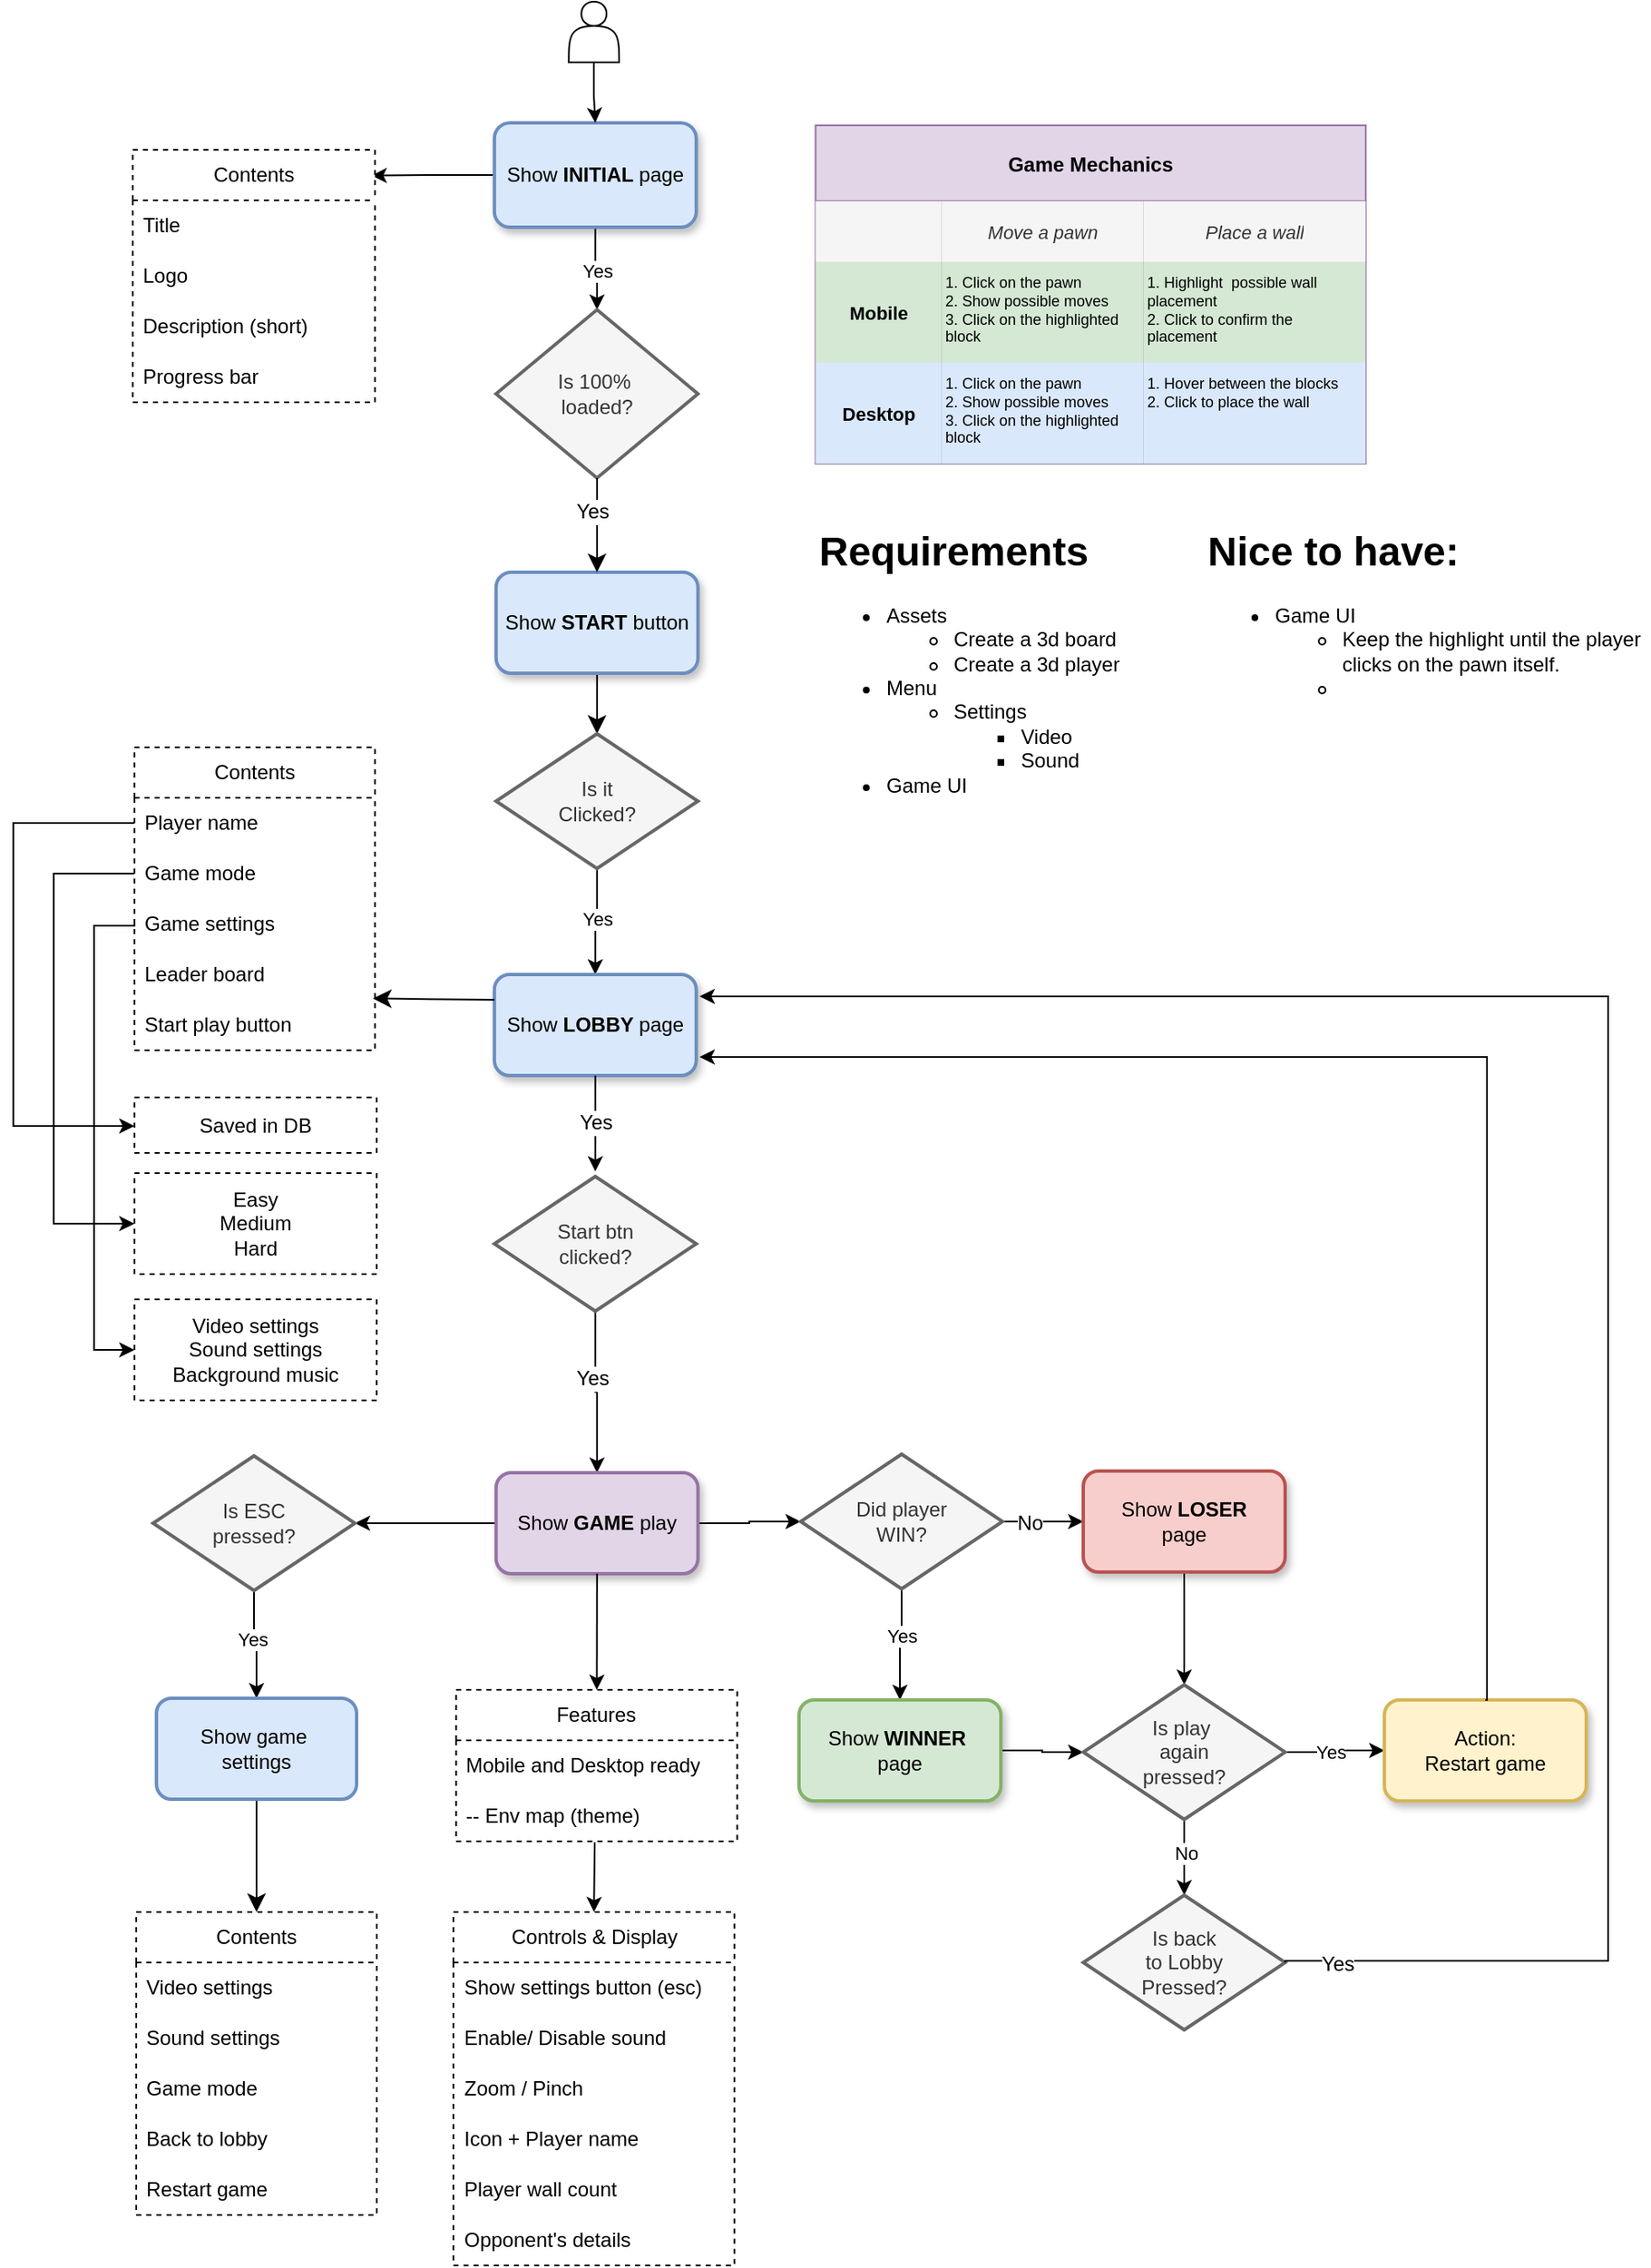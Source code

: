 <mxfile version="24.7.17">
  <diagram id="C5RBs43oDa-KdzZeNtuy" name="Page-1">
    <mxGraphModel dx="1474" dy="1195" grid="1" gridSize="12" guides="1" tooltips="1" connect="1" arrows="1" fold="1" page="1" pageScale="1" pageWidth="1169" pageHeight="827" math="0" shadow="0">
      <root>
        <mxCell id="WIyWlLk6GJQsqaUBKTNV-0" />
        <mxCell id="WIyWlLk6GJQsqaUBKTNV-1" parent="WIyWlLk6GJQsqaUBKTNV-0" />
        <mxCell id="kCv27NLkTASsiyVAGszz-1" value="&lt;h1 style=&quot;margin-top: 0px;&quot;&gt;Requirements&lt;/h1&gt;&lt;p&gt;&lt;/p&gt;&lt;ul&gt;&lt;li&gt;Assets&lt;/li&gt;&lt;ul&gt;&lt;li&gt;Create a 3d board&lt;/li&gt;&lt;li&gt;Create a 3d player&lt;/li&gt;&lt;/ul&gt;&lt;li&gt;Menu&lt;/li&gt;&lt;ul&gt;&lt;li&gt;Settings&lt;/li&gt;&lt;ul&gt;&lt;li&gt;Video&lt;/li&gt;&lt;li&gt;Sound&lt;/li&gt;&lt;/ul&gt;&lt;/ul&gt;&lt;li&gt;Game UI&lt;/li&gt;&lt;/ul&gt;&lt;p&gt;&lt;/p&gt;" style="text;html=1;whiteSpace=wrap;overflow=hidden;rounded=0;" parent="WIyWlLk6GJQsqaUBKTNV-1" vertex="1">
          <mxGeometry x="560.82" y="354" width="216.09" height="288" as="geometry" />
        </mxCell>
        <mxCell id="kCv27NLkTASsiyVAGszz-27" style="edgeStyle=orthogonalEdgeStyle;rounded=0;orthogonalLoop=1;jettySize=auto;html=1;entryX=0.5;entryY=0;entryDx=0;entryDy=0;entryPerimeter=0;" parent="WIyWlLk6GJQsqaUBKTNV-1" source="kCv27NLkTASsiyVAGszz-2" target="kCv27NLkTASsiyVAGszz-12" edge="1">
          <mxGeometry relative="1" as="geometry">
            <mxPoint x="371.91" y="351" as="targetPoint" />
          </mxGeometry>
        </mxCell>
        <mxCell id="kCv27NLkTASsiyVAGszz-29" value="Yes" style="edgeLabel;html=1;align=center;verticalAlign=middle;resizable=0;points=[];" parent="kCv27NLkTASsiyVAGszz-27" connectable="0" vertex="1">
          <mxGeometry x="0.861" relative="1" as="geometry">
            <mxPoint y="-20" as="offset" />
          </mxGeometry>
        </mxCell>
        <mxCell id="kCv27NLkTASsiyVAGszz-28" style="edgeStyle=orthogonalEdgeStyle;rounded=0;orthogonalLoop=1;jettySize=auto;html=1;entryX=0.986;entryY=0.102;entryDx=0;entryDy=0;entryPerimeter=0;" parent="WIyWlLk6GJQsqaUBKTNV-1" source="kCv27NLkTASsiyVAGszz-2" target="kCv27NLkTASsiyVAGszz-7" edge="1">
          <mxGeometry relative="1" as="geometry">
            <mxPoint x="310.91" y="99" as="targetPoint" />
          </mxGeometry>
        </mxCell>
        <mxCell id="kCv27NLkTASsiyVAGszz-2" value="Show &lt;b&gt;INITIAL &lt;/b&gt;page" style="rounded=1;whiteSpace=wrap;html=1;fontSize=12;glass=0;strokeWidth=2;shadow=1;fillColor=#dae8fc;strokeColor=#6c8ebf;" parent="WIyWlLk6GJQsqaUBKTNV-1" vertex="1">
          <mxGeometry x="369.91" y="120" width="120" height="62" as="geometry" />
        </mxCell>
        <mxCell id="kCv27NLkTASsiyVAGszz-7" value="Contents" style="swimlane;fontStyle=0;childLayout=stackLayout;horizontal=1;startSize=30;horizontalStack=0;resizeParent=1;resizeParentMax=0;resizeLast=0;collapsible=1;marginBottom=0;whiteSpace=wrap;html=1;dashed=1;" parent="WIyWlLk6GJQsqaUBKTNV-1" vertex="1">
          <mxGeometry x="154.91" y="136" width="144" height="150" as="geometry" />
        </mxCell>
        <mxCell id="kCv27NLkTASsiyVAGszz-8" value="Title" style="text;strokeColor=none;fillColor=none;align=left;verticalAlign=middle;spacingLeft=4;spacingRight=4;overflow=hidden;points=[[0,0.5],[1,0.5]];portConstraint=eastwest;rotatable=0;whiteSpace=wrap;html=1;" parent="kCv27NLkTASsiyVAGszz-7" vertex="1">
          <mxGeometry y="30" width="144" height="30" as="geometry" />
        </mxCell>
        <mxCell id="kCv27NLkTASsiyVAGszz-9" value="Logo" style="text;strokeColor=none;fillColor=none;align=left;verticalAlign=middle;spacingLeft=4;spacingRight=4;overflow=hidden;points=[[0,0.5],[1,0.5]];portConstraint=eastwest;rotatable=0;whiteSpace=wrap;html=1;" parent="kCv27NLkTASsiyVAGszz-7" vertex="1">
          <mxGeometry y="60" width="144" height="30" as="geometry" />
        </mxCell>
        <mxCell id="kCv27NLkTASsiyVAGszz-10" value="Description (short)" style="text;strokeColor=none;fillColor=none;align=left;verticalAlign=middle;spacingLeft=4;spacingRight=4;overflow=hidden;points=[[0,0.5],[1,0.5]];portConstraint=eastwest;rotatable=0;whiteSpace=wrap;html=1;" parent="kCv27NLkTASsiyVAGszz-7" vertex="1">
          <mxGeometry y="90" width="144" height="30" as="geometry" />
        </mxCell>
        <mxCell id="kCv27NLkTASsiyVAGszz-16" value="Progress bar" style="text;strokeColor=none;fillColor=none;align=left;verticalAlign=middle;spacingLeft=4;spacingRight=4;overflow=hidden;points=[[0,0.5],[1,0.5]];portConstraint=eastwest;rotatable=0;whiteSpace=wrap;html=1;" parent="kCv27NLkTASsiyVAGszz-7" vertex="1">
          <mxGeometry y="120" width="144" height="30" as="geometry" />
        </mxCell>
        <mxCell id="kCv27NLkTASsiyVAGszz-12" value="Is 100%&amp;nbsp;&lt;div&gt;loaded?&lt;/div&gt;" style="strokeWidth=2;html=1;shape=mxgraph.flowchart.decision;whiteSpace=wrap;fillColor=#f5f5f5;fontColor=#333333;strokeColor=#666666;" parent="WIyWlLk6GJQsqaUBKTNV-1" vertex="1">
          <mxGeometry x="370.91" y="231" width="120" height="100" as="geometry" />
        </mxCell>
        <mxCell id="fCs1MnrlORvTi6iUgowO-6" value="" style="edgeStyle=none;curved=1;rounded=0;orthogonalLoop=1;jettySize=auto;html=1;fontSize=12;startSize=8;endSize=8;" parent="WIyWlLk6GJQsqaUBKTNV-1" source="kCv27NLkTASsiyVAGszz-14" target="kCv27NLkTASsiyVAGszz-18" edge="1">
          <mxGeometry relative="1" as="geometry">
            <mxPoint x="407.91" y="483" as="targetPoint" />
          </mxGeometry>
        </mxCell>
        <mxCell id="kCv27NLkTASsiyVAGszz-14" value="Show &lt;b&gt;START &lt;/b&gt;button" style="whiteSpace=wrap;html=1;strokeWidth=2;rounded=1;shadow=1;fillColor=#dae8fc;strokeColor=#6c8ebf;" parent="WIyWlLk6GJQsqaUBKTNV-1" vertex="1">
          <mxGeometry x="370.91" y="387" width="120" height="60" as="geometry" />
        </mxCell>
        <mxCell id="kCv27NLkTASsiyVAGszz-31" value="" style="edgeStyle=orthogonalEdgeStyle;rounded=0;orthogonalLoop=1;jettySize=auto;html=1;" parent="WIyWlLk6GJQsqaUBKTNV-1" source="kCv27NLkTASsiyVAGszz-18" target="kCv27NLkTASsiyVAGszz-30" edge="1">
          <mxGeometry relative="1" as="geometry" />
        </mxCell>
        <mxCell id="kCv27NLkTASsiyVAGszz-32" value="Yes" style="edgeLabel;html=1;align=center;verticalAlign=middle;resizable=0;points=[];" parent="kCv27NLkTASsiyVAGszz-31" connectable="0" vertex="1">
          <mxGeometry x="-0.061" relative="1" as="geometry">
            <mxPoint as="offset" />
          </mxGeometry>
        </mxCell>
        <mxCell id="kCv27NLkTASsiyVAGszz-18" value="Is it&lt;div&gt;Clicked?&lt;/div&gt;" style="rhombus;whiteSpace=wrap;html=1;strokeWidth=2;fillColor=#f5f5f5;fontColor=#333333;strokeColor=#666666;" parent="WIyWlLk6GJQsqaUBKTNV-1" vertex="1">
          <mxGeometry x="370.91" y="483" width="120" height="80" as="geometry" />
        </mxCell>
        <mxCell id="kCv27NLkTASsiyVAGszz-21" style="edgeStyle=orthogonalEdgeStyle;rounded=0;orthogonalLoop=1;jettySize=auto;html=1;entryX=0.5;entryY=0;entryDx=0;entryDy=0;" parent="WIyWlLk6GJQsqaUBKTNV-1" source="kCv27NLkTASsiyVAGszz-20" target="kCv27NLkTASsiyVAGszz-2" edge="1">
          <mxGeometry relative="1" as="geometry">
            <Array as="points" />
          </mxGeometry>
        </mxCell>
        <mxCell id="kCv27NLkTASsiyVAGszz-20" value="" style="shape=actor;whiteSpace=wrap;html=1;" parent="WIyWlLk6GJQsqaUBKTNV-1" vertex="1">
          <mxGeometry x="414.14" y="48" width="29.91" height="36" as="geometry" />
        </mxCell>
        <mxCell id="kCv27NLkTASsiyVAGszz-30" value="Show &lt;b&gt;LOBBY &lt;/b&gt;page" style="whiteSpace=wrap;html=1;strokeWidth=2;rounded=1;shadow=1;fillColor=#dae8fc;strokeColor=#6c8ebf;" parent="WIyWlLk6GJQsqaUBKTNV-1" vertex="1">
          <mxGeometry x="369.91" y="626" width="120" height="60" as="geometry" />
        </mxCell>
        <mxCell id="kCv27NLkTASsiyVAGszz-33" value="Contents" style="swimlane;fontStyle=0;childLayout=stackLayout;horizontal=1;startSize=30;horizontalStack=0;resizeParent=1;resizeParentMax=0;resizeLast=0;collapsible=1;marginBottom=0;whiteSpace=wrap;html=1;dashed=1;" parent="WIyWlLk6GJQsqaUBKTNV-1" vertex="1">
          <mxGeometry x="155.91" y="491" width="143" height="180" as="geometry" />
        </mxCell>
        <mxCell id="kCv27NLkTASsiyVAGszz-34" value="Player name" style="text;strokeColor=none;fillColor=none;align=left;verticalAlign=middle;spacingLeft=4;spacingRight=4;overflow=hidden;points=[[0,0.5],[1,0.5]];portConstraint=eastwest;rotatable=0;whiteSpace=wrap;html=1;" parent="kCv27NLkTASsiyVAGszz-33" vertex="1">
          <mxGeometry y="30" width="143" height="30" as="geometry" />
        </mxCell>
        <mxCell id="kCv27NLkTASsiyVAGszz-35" value="Game mode" style="text;strokeColor=none;fillColor=none;align=left;verticalAlign=middle;spacingLeft=4;spacingRight=4;overflow=hidden;points=[[0,0.5],[1,0.5]];portConstraint=eastwest;rotatable=0;whiteSpace=wrap;html=1;" parent="kCv27NLkTASsiyVAGszz-33" vertex="1">
          <mxGeometry y="60" width="143" height="30" as="geometry" />
        </mxCell>
        <mxCell id="kCv27NLkTASsiyVAGszz-36" value="Game settings" style="text;strokeColor=none;fillColor=none;align=left;verticalAlign=middle;spacingLeft=4;spacingRight=4;overflow=hidden;points=[[0,0.5],[1,0.5]];portConstraint=eastwest;rotatable=0;whiteSpace=wrap;html=1;" parent="kCv27NLkTASsiyVAGszz-33" vertex="1">
          <mxGeometry y="90" width="143" height="30" as="geometry" />
        </mxCell>
        <mxCell id="kCv27NLkTASsiyVAGszz-39" value="Leader board" style="text;strokeColor=none;fillColor=none;align=left;verticalAlign=middle;spacingLeft=4;spacingRight=4;overflow=hidden;points=[[0,0.5],[1,0.5]];portConstraint=eastwest;rotatable=0;whiteSpace=wrap;html=1;" parent="kCv27NLkTASsiyVAGszz-33" vertex="1">
          <mxGeometry y="120" width="143" height="30" as="geometry" />
        </mxCell>
        <mxCell id="kCv27NLkTASsiyVAGszz-88" value="Start play button" style="text;strokeColor=none;fillColor=none;align=left;verticalAlign=middle;spacingLeft=4;spacingRight=4;overflow=hidden;points=[[0,0.5],[1,0.5]];portConstraint=eastwest;rotatable=0;whiteSpace=wrap;html=1;" parent="kCv27NLkTASsiyVAGszz-33" vertex="1">
          <mxGeometry y="150" width="143" height="30" as="geometry" />
        </mxCell>
        <mxCell id="kCv27NLkTASsiyVAGszz-42" value="Saved in DB" style="whiteSpace=wrap;html=1;dashed=1;" parent="WIyWlLk6GJQsqaUBKTNV-1" vertex="1">
          <mxGeometry x="155.91" y="699" width="144" height="33" as="geometry" />
        </mxCell>
        <mxCell id="kCv27NLkTASsiyVAGszz-43" value="" style="edgeStyle=orthogonalEdgeStyle;rounded=0;orthogonalLoop=1;jettySize=auto;html=1;" parent="WIyWlLk6GJQsqaUBKTNV-1" source="kCv27NLkTASsiyVAGszz-34" target="kCv27NLkTASsiyVAGszz-42" edge="1">
          <mxGeometry relative="1" as="geometry">
            <Array as="points">
              <mxPoint x="83.91" y="536" />
              <mxPoint x="83.91" y="716" />
            </Array>
          </mxGeometry>
        </mxCell>
        <mxCell id="kCv27NLkTASsiyVAGszz-44" value="Easy&lt;div&gt;Medium&lt;/div&gt;&lt;div&gt;Hard&lt;/div&gt;" style="whiteSpace=wrap;html=1;dashed=1;" parent="WIyWlLk6GJQsqaUBKTNV-1" vertex="1">
          <mxGeometry x="155.91" y="744" width="144" height="60" as="geometry" />
        </mxCell>
        <mxCell id="kCv27NLkTASsiyVAGszz-45" value="" style="edgeStyle=orthogonalEdgeStyle;rounded=0;orthogonalLoop=1;jettySize=auto;html=1;" parent="WIyWlLk6GJQsqaUBKTNV-1" source="kCv27NLkTASsiyVAGszz-35" target="kCv27NLkTASsiyVAGszz-44" edge="1">
          <mxGeometry relative="1" as="geometry">
            <Array as="points">
              <mxPoint x="107.91" y="566" />
              <mxPoint x="107.91" y="774" />
            </Array>
          </mxGeometry>
        </mxCell>
        <mxCell id="kCv27NLkTASsiyVAGszz-47" value="Video settings&lt;div&gt;Sound settings&lt;/div&gt;&lt;div&gt;Background music&lt;/div&gt;" style="whiteSpace=wrap;html=1;dashed=1;" parent="WIyWlLk6GJQsqaUBKTNV-1" vertex="1">
          <mxGeometry x="155.91" y="819" width="144" height="60" as="geometry" />
        </mxCell>
        <mxCell id="kCv27NLkTASsiyVAGszz-48" value="" style="edgeStyle=orthogonalEdgeStyle;rounded=0;orthogonalLoop=1;jettySize=auto;html=1;exitX=0;exitY=0.5;exitDx=0;exitDy=0;entryX=0;entryY=0.5;entryDx=0;entryDy=0;" parent="WIyWlLk6GJQsqaUBKTNV-1" source="kCv27NLkTASsiyVAGszz-36" target="kCv27NLkTASsiyVAGszz-47" edge="1">
          <mxGeometry relative="1" as="geometry">
            <Array as="points">
              <mxPoint x="131.91" y="597" />
              <mxPoint x="131.91" y="849" />
            </Array>
          </mxGeometry>
        </mxCell>
        <mxCell id="kCv27NLkTASsiyVAGszz-55" value="" style="edgeStyle=orthogonalEdgeStyle;rounded=0;orthogonalLoop=1;jettySize=auto;html=1;" parent="WIyWlLk6GJQsqaUBKTNV-1" source="kCv27NLkTASsiyVAGszz-49" target="kCv27NLkTASsiyVAGszz-54" edge="1">
          <mxGeometry relative="1" as="geometry" />
        </mxCell>
        <mxCell id="fCs1MnrlORvTi6iUgowO-12" value="Yes" style="edgeLabel;html=1;align=center;verticalAlign=middle;resizable=0;points=[];fontSize=12;" parent="kCv27NLkTASsiyVAGszz-55" connectable="0" vertex="1">
          <mxGeometry x="-0.166" y="-2" relative="1" as="geometry">
            <mxPoint y="-1" as="offset" />
          </mxGeometry>
        </mxCell>
        <mxCell id="kCv27NLkTASsiyVAGszz-49" value="Start btn&lt;div&gt;clicked?&lt;/div&gt;" style="rhombus;whiteSpace=wrap;html=1;strokeWidth=2;fillColor=#f5f5f5;fontColor=#333333;strokeColor=#666666;" parent="WIyWlLk6GJQsqaUBKTNV-1" vertex="1">
          <mxGeometry x="369.91" y="746" width="120" height="80" as="geometry" />
        </mxCell>
        <mxCell id="kCv27NLkTASsiyVAGszz-52" style="edgeStyle=orthogonalEdgeStyle;rounded=0;orthogonalLoop=1;jettySize=auto;html=1;entryX=0.5;entryY=-0.037;entryDx=0;entryDy=0;entryPerimeter=0;" parent="WIyWlLk6GJQsqaUBKTNV-1" source="kCv27NLkTASsiyVAGszz-30" target="kCv27NLkTASsiyVAGszz-49" edge="1">
          <mxGeometry relative="1" as="geometry" />
        </mxCell>
        <mxCell id="fCs1MnrlORvTi6iUgowO-11" value="Yes" style="edgeLabel;html=1;align=center;verticalAlign=middle;resizable=0;points=[];fontSize=12;" parent="kCv27NLkTASsiyVAGszz-52" connectable="0" vertex="1">
          <mxGeometry x="-0.027" relative="1" as="geometry">
            <mxPoint as="offset" />
          </mxGeometry>
        </mxCell>
        <mxCell id="kCv27NLkTASsiyVAGszz-57" value="" style="edgeStyle=orthogonalEdgeStyle;rounded=0;orthogonalLoop=1;jettySize=auto;html=1;" parent="WIyWlLk6GJQsqaUBKTNV-1" source="kCv27NLkTASsiyVAGszz-54" target="kCv27NLkTASsiyVAGszz-56" edge="1">
          <mxGeometry relative="1" as="geometry" />
        </mxCell>
        <mxCell id="kCv27NLkTASsiyVAGszz-70" value="" style="edgeStyle=orthogonalEdgeStyle;rounded=0;orthogonalLoop=1;jettySize=auto;html=1;" parent="WIyWlLk6GJQsqaUBKTNV-1" source="kCv27NLkTASsiyVAGszz-54" target="kCv27NLkTASsiyVAGszz-69" edge="1">
          <mxGeometry relative="1" as="geometry" />
        </mxCell>
        <mxCell id="kCv27NLkTASsiyVAGszz-54" value="Show &lt;b&gt;GAME &lt;/b&gt;play" style="whiteSpace=wrap;html=1;strokeWidth=2;rounded=1;shadow=1;fillColor=#e1d5e7;strokeColor=#9673a6;" parent="WIyWlLk6GJQsqaUBKTNV-1" vertex="1">
          <mxGeometry x="370.91" y="922" width="120" height="60" as="geometry" />
        </mxCell>
        <mxCell id="kCv27NLkTASsiyVAGszz-59" value="" style="edgeStyle=orthogonalEdgeStyle;rounded=0;orthogonalLoop=1;jettySize=auto;html=1;" parent="WIyWlLk6GJQsqaUBKTNV-1" source="kCv27NLkTASsiyVAGszz-56" target="kCv27NLkTASsiyVAGszz-58" edge="1">
          <mxGeometry relative="1" as="geometry" />
        </mxCell>
        <mxCell id="kCv27NLkTASsiyVAGszz-67" value="Yes" style="edgeLabel;html=1;align=center;verticalAlign=middle;resizable=0;points=[];" parent="kCv27NLkTASsiyVAGszz-59" connectable="0" vertex="1">
          <mxGeometry x="-0.123" y="-1" relative="1" as="geometry">
            <mxPoint as="offset" />
          </mxGeometry>
        </mxCell>
        <mxCell id="kCv27NLkTASsiyVAGszz-56" value="Is ESC&lt;div&gt;pressed?&lt;/div&gt;" style="rhombus;whiteSpace=wrap;html=1;strokeWidth=2;fillColor=#f5f5f5;fontColor=#333333;strokeColor=#666666;" parent="WIyWlLk6GJQsqaUBKTNV-1" vertex="1">
          <mxGeometry x="167" y="912" width="120" height="80" as="geometry" />
        </mxCell>
        <mxCell id="fCs1MnrlORvTi6iUgowO-25" value="" style="edgeStyle=none;curved=1;rounded=0;orthogonalLoop=1;jettySize=auto;html=1;fontSize=12;startSize=8;endSize=8;entryX=0.5;entryY=0;entryDx=0;entryDy=0;" parent="WIyWlLk6GJQsqaUBKTNV-1" source="kCv27NLkTASsiyVAGszz-58" target="kCv27NLkTASsiyVAGszz-60" edge="1">
          <mxGeometry relative="1" as="geometry">
            <mxPoint x="83" y="770" as="targetPoint" />
          </mxGeometry>
        </mxCell>
        <mxCell id="kCv27NLkTASsiyVAGszz-58" value="Show game&amp;nbsp;&lt;div&gt;settings&lt;/div&gt;" style="whiteSpace=wrap;html=1;rounded=1;fillColor=#dae8fc;strokeColor=#6c8ebf;strokeWidth=2;" parent="WIyWlLk6GJQsqaUBKTNV-1" vertex="1">
          <mxGeometry x="169" y="1056" width="119" height="60" as="geometry" />
        </mxCell>
        <mxCell id="kCv27NLkTASsiyVAGszz-60" value="Contents" style="swimlane;fontStyle=0;childLayout=stackLayout;horizontal=1;startSize=30;horizontalStack=0;resizeParent=1;resizeParentMax=0;resizeLast=0;collapsible=1;marginBottom=0;whiteSpace=wrap;html=1;dashed=1;" parent="WIyWlLk6GJQsqaUBKTNV-1" vertex="1">
          <mxGeometry x="157" y="1183" width="143" height="180" as="geometry" />
        </mxCell>
        <mxCell id="kCv27NLkTASsiyVAGszz-61" value="Video settings" style="text;strokeColor=none;fillColor=none;align=left;verticalAlign=middle;spacingLeft=4;spacingRight=4;overflow=hidden;points=[[0,0.5],[1,0.5]];portConstraint=eastwest;rotatable=0;whiteSpace=wrap;html=1;" parent="kCv27NLkTASsiyVAGszz-60" vertex="1">
          <mxGeometry y="30" width="143" height="30" as="geometry" />
        </mxCell>
        <mxCell id="kCv27NLkTASsiyVAGszz-62" value="Sound settings" style="text;strokeColor=none;fillColor=none;align=left;verticalAlign=middle;spacingLeft=4;spacingRight=4;overflow=hidden;points=[[0,0.5],[1,0.5]];portConstraint=eastwest;rotatable=0;whiteSpace=wrap;html=1;" parent="kCv27NLkTASsiyVAGszz-60" vertex="1">
          <mxGeometry y="60" width="143" height="30" as="geometry" />
        </mxCell>
        <mxCell id="kCv27NLkTASsiyVAGszz-63" value="Game mode" style="text;strokeColor=none;fillColor=none;align=left;verticalAlign=middle;spacingLeft=4;spacingRight=4;overflow=hidden;points=[[0,0.5],[1,0.5]];portConstraint=eastwest;rotatable=0;whiteSpace=wrap;html=1;" parent="kCv27NLkTASsiyVAGszz-60" vertex="1">
          <mxGeometry y="90" width="143" height="30" as="geometry" />
        </mxCell>
        <mxCell id="kCv27NLkTASsiyVAGszz-65" value="Back to lobby" style="text;strokeColor=none;fillColor=none;align=left;verticalAlign=middle;spacingLeft=4;spacingRight=4;overflow=hidden;points=[[0,0.5],[1,0.5]];portConstraint=eastwest;rotatable=0;whiteSpace=wrap;html=1;" parent="kCv27NLkTASsiyVAGszz-60" vertex="1">
          <mxGeometry y="120" width="143" height="30" as="geometry" />
        </mxCell>
        <mxCell id="kCv27NLkTASsiyVAGszz-66" value="Restart game" style="text;strokeColor=none;fillColor=none;align=left;verticalAlign=middle;spacingLeft=4;spacingRight=4;overflow=hidden;points=[[0,0.5],[1,0.5]];portConstraint=eastwest;rotatable=0;whiteSpace=wrap;html=1;" parent="kCv27NLkTASsiyVAGszz-60" vertex="1">
          <mxGeometry y="150" width="143" height="30" as="geometry" />
        </mxCell>
        <mxCell id="kCv27NLkTASsiyVAGszz-72" value="" style="edgeStyle=orthogonalEdgeStyle;rounded=0;orthogonalLoop=1;jettySize=auto;html=1;" parent="WIyWlLk6GJQsqaUBKTNV-1" source="kCv27NLkTASsiyVAGszz-69" target="kCv27NLkTASsiyVAGszz-71" edge="1">
          <mxGeometry relative="1" as="geometry" />
        </mxCell>
        <mxCell id="kCv27NLkTASsiyVAGszz-73" value="Yes" style="edgeLabel;html=1;align=center;verticalAlign=middle;resizable=0;points=[];" parent="kCv27NLkTASsiyVAGszz-72" connectable="0" vertex="1">
          <mxGeometry x="-0.179" relative="1" as="geometry">
            <mxPoint as="offset" />
          </mxGeometry>
        </mxCell>
        <mxCell id="kCv27NLkTASsiyVAGszz-75" value="" style="edgeStyle=orthogonalEdgeStyle;rounded=0;orthogonalLoop=1;jettySize=auto;html=1;" parent="WIyWlLk6GJQsqaUBKTNV-1" source="kCv27NLkTASsiyVAGszz-69" target="kCv27NLkTASsiyVAGszz-74" edge="1">
          <mxGeometry relative="1" as="geometry" />
        </mxCell>
        <mxCell id="fCs1MnrlORvTi6iUgowO-26" value="No" style="edgeLabel;html=1;align=center;verticalAlign=middle;resizable=0;points=[];fontSize=12;" parent="kCv27NLkTASsiyVAGszz-75" connectable="0" vertex="1">
          <mxGeometry x="-0.364" y="-1" relative="1" as="geometry">
            <mxPoint as="offset" />
          </mxGeometry>
        </mxCell>
        <mxCell id="kCv27NLkTASsiyVAGszz-69" value="Did player&lt;div&gt;WIN?&lt;/div&gt;" style="rhombus;whiteSpace=wrap;html=1;strokeWidth=2;fillColor=#f5f5f5;fontColor=#333333;strokeColor=#666666;" parent="WIyWlLk6GJQsqaUBKTNV-1" vertex="1">
          <mxGeometry x="552.0" y="911" width="120" height="80" as="geometry" />
        </mxCell>
        <mxCell id="kCv27NLkTASsiyVAGszz-78" style="edgeStyle=orthogonalEdgeStyle;rounded=0;orthogonalLoop=1;jettySize=auto;html=1;entryX=0;entryY=0.5;entryDx=0;entryDy=0;" parent="WIyWlLk6GJQsqaUBKTNV-1" source="kCv27NLkTASsiyVAGszz-71" target="kCv27NLkTASsiyVAGszz-76" edge="1">
          <mxGeometry relative="1" as="geometry" />
        </mxCell>
        <mxCell id="kCv27NLkTASsiyVAGszz-71" value="Show &lt;b&gt;WINNER&amp;nbsp;&lt;/b&gt;&lt;div&gt;page&lt;/div&gt;" style="whiteSpace=wrap;html=1;strokeWidth=2;rounded=1;shadow=1;fillColor=#d5e8d4;strokeColor=#82b366;" parent="WIyWlLk6GJQsqaUBKTNV-1" vertex="1">
          <mxGeometry x="551.0" y="1057" width="120" height="60" as="geometry" />
        </mxCell>
        <mxCell id="kCv27NLkTASsiyVAGszz-77" value="" style="edgeStyle=orthogonalEdgeStyle;rounded=0;orthogonalLoop=1;jettySize=auto;html=1;" parent="WIyWlLk6GJQsqaUBKTNV-1" source="kCv27NLkTASsiyVAGszz-74" target="kCv27NLkTASsiyVAGszz-76" edge="1">
          <mxGeometry relative="1" as="geometry" />
        </mxCell>
        <mxCell id="kCv27NLkTASsiyVAGszz-74" value="Show &lt;b&gt;LOSER&lt;/b&gt;&lt;div&gt;page&lt;/div&gt;" style="whiteSpace=wrap;html=1;strokeWidth=2;rounded=1;shadow=1;fillColor=#f8cecc;strokeColor=#b85450;" parent="WIyWlLk6GJQsqaUBKTNV-1" vertex="1">
          <mxGeometry x="720.0" y="921" width="120" height="60" as="geometry" />
        </mxCell>
        <mxCell id="kCv27NLkTASsiyVAGszz-80" value="" style="edgeStyle=orthogonalEdgeStyle;rounded=0;orthogonalLoop=1;jettySize=auto;html=1;" parent="WIyWlLk6GJQsqaUBKTNV-1" source="kCv27NLkTASsiyVAGszz-76" target="kCv27NLkTASsiyVAGszz-79" edge="1">
          <mxGeometry relative="1" as="geometry" />
        </mxCell>
        <mxCell id="kCv27NLkTASsiyVAGszz-82" value="Yes" style="edgeLabel;html=1;align=center;verticalAlign=middle;resizable=0;points=[];" parent="kCv27NLkTASsiyVAGszz-80" connectable="0" vertex="1">
          <mxGeometry x="-0.096" relative="1" as="geometry">
            <mxPoint as="offset" />
          </mxGeometry>
        </mxCell>
        <mxCell id="kCv27NLkTASsiyVAGszz-84" value="" style="edgeStyle=orthogonalEdgeStyle;rounded=0;orthogonalLoop=1;jettySize=auto;html=1;" parent="WIyWlLk6GJQsqaUBKTNV-1" source="kCv27NLkTASsiyVAGszz-76" target="kCv27NLkTASsiyVAGszz-83" edge="1">
          <mxGeometry relative="1" as="geometry" />
        </mxCell>
        <mxCell id="kCv27NLkTASsiyVAGszz-87" value="No" style="edgeLabel;html=1;align=center;verticalAlign=middle;resizable=0;points=[];" parent="kCv27NLkTASsiyVAGszz-84" connectable="0" vertex="1">
          <mxGeometry x="-0.101" y="1" relative="1" as="geometry">
            <mxPoint as="offset" />
          </mxGeometry>
        </mxCell>
        <mxCell id="kCv27NLkTASsiyVAGszz-76" value="Is play&amp;nbsp;&lt;div&gt;again&lt;div&gt;pressed?&lt;/div&gt;&lt;/div&gt;" style="rhombus;whiteSpace=wrap;html=1;strokeWidth=2;fillColor=#f5f5f5;fontColor=#333333;strokeColor=#666666;" parent="WIyWlLk6GJQsqaUBKTNV-1" vertex="1">
          <mxGeometry x="720.0" y="1048" width="120" height="80" as="geometry" />
        </mxCell>
        <mxCell id="kCv27NLkTASsiyVAGszz-79" value="Action:&lt;br&gt;R&lt;span style=&quot;background-color: initial;&quot;&gt;estart game&lt;/span&gt;" style="whiteSpace=wrap;html=1;strokeWidth=2;rounded=1;shadow=1;fillColor=#fff2cc;strokeColor=#d6b656;" parent="WIyWlLk6GJQsqaUBKTNV-1" vertex="1">
          <mxGeometry x="899.0" y="1057" width="120" height="60" as="geometry" />
        </mxCell>
        <mxCell id="kCv27NLkTASsiyVAGszz-83" value="Is back&lt;div&gt;to Lobby&lt;/div&gt;&lt;div&gt;Pressed?&lt;/div&gt;" style="rhombus;whiteSpace=wrap;html=1;strokeWidth=2;fillColor=#f5f5f5;fontColor=#333333;strokeColor=#666666;" parent="WIyWlLk6GJQsqaUBKTNV-1" vertex="1">
          <mxGeometry x="720.0" y="1173" width="120" height="80" as="geometry" />
        </mxCell>
        <mxCell id="fCs1MnrlORvTi6iUgowO-4" value="" style="endArrow=classic;html=1;rounded=0;fontSize=12;startSize=8;endSize=8;curved=1;entryX=0.5;entryY=0;entryDx=0;entryDy=0;exitX=0.5;exitY=1;exitDx=0;exitDy=0;exitPerimeter=0;" parent="WIyWlLk6GJQsqaUBKTNV-1" source="kCv27NLkTASsiyVAGszz-12" target="kCv27NLkTASsiyVAGszz-14" edge="1">
          <mxGeometry width="50" height="50" relative="1" as="geometry">
            <mxPoint x="383.91" y="329" as="sourcePoint" />
            <mxPoint x="433.91" y="279" as="targetPoint" />
          </mxGeometry>
        </mxCell>
        <mxCell id="fCs1MnrlORvTi6iUgowO-5" value="Yes" style="edgeLabel;html=1;align=center;verticalAlign=middle;resizable=0;points=[];fontSize=12;" parent="fCs1MnrlORvTi6iUgowO-4" connectable="0" vertex="1">
          <mxGeometry x="-0.277" y="-3" relative="1" as="geometry">
            <mxPoint as="offset" />
          </mxGeometry>
        </mxCell>
        <mxCell id="fCs1MnrlORvTi6iUgowO-8" value="" style="endArrow=classic;html=1;rounded=0;fontSize=12;startSize=8;endSize=8;curved=1;entryX=1.006;entryY=0.079;entryDx=0;entryDy=0;entryPerimeter=0;" parent="WIyWlLk6GJQsqaUBKTNV-1" edge="1">
          <mxGeometry width="50" height="50" relative="1" as="geometry">
            <mxPoint x="369.91" y="641" as="sourcePoint" />
            <mxPoint x="297.75" y="640.22" as="targetPoint" />
          </mxGeometry>
        </mxCell>
        <mxCell id="fCs1MnrlORvTi6iUgowO-21" style="edgeStyle=orthogonalEdgeStyle;rounded=0;orthogonalLoop=1;jettySize=auto;html=1;exitX=0.5;exitY=0;exitDx=0;exitDy=0;" parent="WIyWlLk6GJQsqaUBKTNV-1" source="kCv27NLkTASsiyVAGszz-79" edge="1">
          <mxGeometry relative="1" as="geometry">
            <mxPoint x="948" y="972" as="sourcePoint" />
            <mxPoint x="491.91" y="675" as="targetPoint" />
            <Array as="points">
              <mxPoint x="960" y="675" />
            </Array>
          </mxGeometry>
        </mxCell>
        <mxCell id="fCs1MnrlORvTi6iUgowO-22" style="edgeStyle=orthogonalEdgeStyle;rounded=0;orthogonalLoop=1;jettySize=auto;html=1;exitX=1;exitY=0.5;exitDx=0;exitDy=0;" parent="WIyWlLk6GJQsqaUBKTNV-1" source="kCv27NLkTASsiyVAGszz-83" edge="1">
          <mxGeometry relative="1" as="geometry">
            <mxPoint x="947.91" y="964" as="sourcePoint" />
            <mxPoint x="491.91" y="639" as="targetPoint" />
            <Array as="points">
              <mxPoint x="1032" y="1212" />
              <mxPoint x="1032" y="639" />
            </Array>
          </mxGeometry>
        </mxCell>
        <mxCell id="fCs1MnrlORvTi6iUgowO-27" value="Yes" style="edgeLabel;html=1;align=center;verticalAlign=middle;resizable=0;points=[];fontSize=12;" parent="fCs1MnrlORvTi6iUgowO-22" connectable="0" vertex="1">
          <mxGeometry x="-0.951" y="-2" relative="1" as="geometry">
            <mxPoint as="offset" />
          </mxGeometry>
        </mxCell>
        <mxCell id="rd6D9-oZQTdB4VabQxLj-0" value="" style="endArrow=classic;html=1;rounded=0;exitX=0.5;exitY=1;exitDx=0;exitDy=0;" edge="1" parent="WIyWlLk6GJQsqaUBKTNV-1" source="kCv27NLkTASsiyVAGszz-54" target="rd6D9-oZQTdB4VabQxLj-1">
          <mxGeometry width="50" height="50" relative="1" as="geometry">
            <mxPoint x="444" y="914" as="sourcePoint" />
            <mxPoint x="432" y="1248" as="targetPoint" />
          </mxGeometry>
        </mxCell>
        <mxCell id="rd6D9-oZQTdB4VabQxLj-1" value="Features" style="swimlane;fontStyle=0;childLayout=stackLayout;horizontal=1;startSize=30;horizontalStack=0;resizeParent=1;resizeParentMax=0;resizeLast=0;collapsible=1;marginBottom=0;whiteSpace=wrap;html=1;dashed=1;" vertex="1" parent="WIyWlLk6GJQsqaUBKTNV-1">
          <mxGeometry x="347.18" y="1051" width="167.09" height="90" as="geometry" />
        </mxCell>
        <mxCell id="rd6D9-oZQTdB4VabQxLj-2" value="Mobile and Desktop ready" style="text;strokeColor=none;fillColor=none;align=left;verticalAlign=middle;spacingLeft=4;spacingRight=4;overflow=hidden;points=[[0,0.5],[1,0.5]];portConstraint=eastwest;rotatable=0;whiteSpace=wrap;html=1;" vertex="1" parent="rd6D9-oZQTdB4VabQxLj-1">
          <mxGeometry y="30" width="167.09" height="30" as="geometry" />
        </mxCell>
        <mxCell id="rd6D9-oZQTdB4VabQxLj-15" value="-- Env map (theme)" style="text;strokeColor=none;fillColor=none;align=left;verticalAlign=middle;spacingLeft=4;spacingRight=4;overflow=hidden;points=[[0,0.5],[1,0.5]];portConstraint=eastwest;rotatable=0;whiteSpace=wrap;html=1;" vertex="1" parent="rd6D9-oZQTdB4VabQxLj-1">
          <mxGeometry y="60" width="167.09" height="30" as="geometry" />
        </mxCell>
        <mxCell id="rd6D9-oZQTdB4VabQxLj-7" value="Controls &amp;amp; Display" style="swimlane;fontStyle=0;childLayout=stackLayout;horizontal=1;startSize=30;horizontalStack=0;resizeParent=1;resizeParentMax=0;resizeLast=0;collapsible=1;marginBottom=0;whiteSpace=wrap;html=1;dashed=1;" vertex="1" parent="WIyWlLk6GJQsqaUBKTNV-1">
          <mxGeometry x="345.55" y="1183" width="167.09" height="210" as="geometry" />
        </mxCell>
        <mxCell id="rd6D9-oZQTdB4VabQxLj-9" value="Show settings button (esc)" style="text;strokeColor=none;fillColor=none;align=left;verticalAlign=middle;spacingLeft=4;spacingRight=4;overflow=hidden;points=[[0,0.5],[1,0.5]];portConstraint=eastwest;rotatable=0;whiteSpace=wrap;html=1;" vertex="1" parent="rd6D9-oZQTdB4VabQxLj-7">
          <mxGeometry y="30" width="167.09" height="30" as="geometry" />
        </mxCell>
        <mxCell id="rd6D9-oZQTdB4VabQxLj-10" value="Enable/ Disable sound" style="text;strokeColor=none;fillColor=none;align=left;verticalAlign=middle;spacingLeft=4;spacingRight=4;overflow=hidden;points=[[0,0.5],[1,0.5]];portConstraint=eastwest;rotatable=0;whiteSpace=wrap;html=1;" vertex="1" parent="rd6D9-oZQTdB4VabQxLj-7">
          <mxGeometry y="60" width="167.09" height="30" as="geometry" />
        </mxCell>
        <mxCell id="rd6D9-oZQTdB4VabQxLj-12" value="Zoom / Pinch&amp;nbsp;" style="text;strokeColor=none;fillColor=none;align=left;verticalAlign=middle;spacingLeft=4;spacingRight=4;overflow=hidden;points=[[0,0.5],[1,0.5]];portConstraint=eastwest;rotatable=0;whiteSpace=wrap;html=1;" vertex="1" parent="rd6D9-oZQTdB4VabQxLj-7">
          <mxGeometry y="90" width="167.09" height="30" as="geometry" />
        </mxCell>
        <mxCell id="rd6D9-oZQTdB4VabQxLj-13" value="Icon + Player name" style="text;strokeColor=none;fillColor=none;align=left;verticalAlign=middle;spacingLeft=4;spacingRight=4;overflow=hidden;points=[[0,0.5],[1,0.5]];portConstraint=eastwest;rotatable=0;whiteSpace=wrap;html=1;" vertex="1" parent="rd6D9-oZQTdB4VabQxLj-7">
          <mxGeometry y="120" width="167.09" height="30" as="geometry" />
        </mxCell>
        <mxCell id="rd6D9-oZQTdB4VabQxLj-14" value="Player wall count" style="text;strokeColor=none;fillColor=none;align=left;verticalAlign=middle;spacingLeft=4;spacingRight=4;overflow=hidden;points=[[0,0.5],[1,0.5]];portConstraint=eastwest;rotatable=0;whiteSpace=wrap;html=1;" vertex="1" parent="rd6D9-oZQTdB4VabQxLj-7">
          <mxGeometry y="150" width="167.09" height="30" as="geometry" />
        </mxCell>
        <mxCell id="rd6D9-oZQTdB4VabQxLj-16" value="Opponent&#39;s details" style="text;strokeColor=none;fillColor=none;align=left;verticalAlign=middle;spacingLeft=4;spacingRight=4;overflow=hidden;points=[[0,0.5],[1,0.5]];portConstraint=eastwest;rotatable=0;whiteSpace=wrap;html=1;" vertex="1" parent="rd6D9-oZQTdB4VabQxLj-7">
          <mxGeometry y="180" width="167.09" height="30" as="geometry" />
        </mxCell>
        <mxCell id="rd6D9-oZQTdB4VabQxLj-17" value="" style="endArrow=classic;html=1;rounded=0;exitX=0.493;exitY=1.022;exitDx=0;exitDy=0;exitPerimeter=0;entryX=0.5;entryY=0;entryDx=0;entryDy=0;" edge="1" parent="WIyWlLk6GJQsqaUBKTNV-1" source="rd6D9-oZQTdB4VabQxLj-15" target="rd6D9-oZQTdB4VabQxLj-7">
          <mxGeometry width="50" height="50" relative="1" as="geometry">
            <mxPoint x="528" y="1250" as="sourcePoint" />
            <mxPoint x="578" y="1200" as="targetPoint" />
          </mxGeometry>
        </mxCell>
        <mxCell id="rd6D9-oZQTdB4VabQxLj-18" value="Game Mechanics" style="shape=table;startSize=45;container=1;collapsible=0;childLayout=tableLayout;strokeColor=#9673a6;fontSize=12;fontStyle=1;fillColor=#e1d5e7;" vertex="1" parent="WIyWlLk6GJQsqaUBKTNV-1">
          <mxGeometry x="560.82" y="121.5" width="327.09" height="201" as="geometry" />
        </mxCell>
        <mxCell id="rd6D9-oZQTdB4VabQxLj-19" value="" style="shape=tableRow;horizontal=0;startSize=0;swimlaneHead=0;swimlaneBody=0;strokeColor=inherit;top=0;left=0;bottom=0;right=0;collapsible=0;dropTarget=0;fillColor=none;points=[[0,0.5],[1,0.5]];portConstraint=eastwest;fontSize=16;" vertex="1" parent="rd6D9-oZQTdB4VabQxLj-18">
          <mxGeometry y="45" width="327.09" height="36" as="geometry" />
        </mxCell>
        <mxCell id="rd6D9-oZQTdB4VabQxLj-20" value="" style="shape=partialRectangle;html=1;whiteSpace=wrap;connectable=0;strokeColor=#666666;overflow=hidden;fillColor=#f5f5f5;top=0;left=0;bottom=0;right=0;pointerEvents=1;fontSize=12;fontColor=#333333;" vertex="1" parent="rd6D9-oZQTdB4VabQxLj-19">
          <mxGeometry width="75" height="36" as="geometry">
            <mxRectangle width="75" height="36" as="alternateBounds" />
          </mxGeometry>
        </mxCell>
        <mxCell id="rd6D9-oZQTdB4VabQxLj-21" value="Move a pawn" style="shape=partialRectangle;html=1;whiteSpace=wrap;connectable=0;strokeColor=#666666;overflow=hidden;fillColor=#f5f5f5;top=0;left=0;bottom=0;right=0;pointerEvents=1;fontSize=11;fontStyle=2;fontColor=#333333;" vertex="1" parent="rd6D9-oZQTdB4VabQxLj-19">
          <mxGeometry x="75" width="120" height="36" as="geometry">
            <mxRectangle width="120" height="36" as="alternateBounds" />
          </mxGeometry>
        </mxCell>
        <mxCell id="rd6D9-oZQTdB4VabQxLj-22" value="Place a wall" style="shape=partialRectangle;html=1;whiteSpace=wrap;connectable=0;strokeColor=#666666;overflow=hidden;fillColor=#f5f5f5;top=0;left=0;bottom=0;right=0;pointerEvents=1;fontSize=11;fontStyle=2;fontColor=#333333;" vertex="1" parent="rd6D9-oZQTdB4VabQxLj-19">
          <mxGeometry x="195" width="132" height="36" as="geometry">
            <mxRectangle width="132" height="36" as="alternateBounds" />
          </mxGeometry>
        </mxCell>
        <mxCell id="rd6D9-oZQTdB4VabQxLj-23" value="" style="shape=tableRow;horizontal=0;startSize=0;swimlaneHead=0;swimlaneBody=0;strokeColor=inherit;top=0;left=0;bottom=0;right=0;collapsible=0;dropTarget=0;fillColor=none;points=[[0,0.5],[1,0.5]];portConstraint=eastwest;fontSize=16;" vertex="1" parent="rd6D9-oZQTdB4VabQxLj-18">
          <mxGeometry y="81" width="327.09" height="60" as="geometry" />
        </mxCell>
        <mxCell id="rd6D9-oZQTdB4VabQxLj-24" value="Mobile" style="shape=partialRectangle;html=1;whiteSpace=wrap;connectable=0;strokeColor=#82b366;overflow=hidden;fillColor=#d5e8d4;top=0;left=0;bottom=0;right=0;pointerEvents=1;fontSize=11;fontStyle=1" vertex="1" parent="rd6D9-oZQTdB4VabQxLj-23">
          <mxGeometry width="75" height="60" as="geometry">
            <mxRectangle width="75" height="60" as="alternateBounds" />
          </mxGeometry>
        </mxCell>
        <mxCell id="rd6D9-oZQTdB4VabQxLj-25" value="1. Click on the pawn&lt;br&gt;2. Show possible moves&lt;br&gt;3. Click on the highlighted block" style="shape=partialRectangle;connectable=0;strokeColor=#82b366;overflow=hidden;fillColor=#d5e8d4;top=0;left=0;bottom=0;right=0;pointerEvents=1;fontSize=9;align=left;horizontal=1;verticalAlign=top;spacingRight=11;labelBackgroundColor=none;textShadow=0;html=1;whiteSpace=wrap;" vertex="1" parent="rd6D9-oZQTdB4VabQxLj-23">
          <mxGeometry x="75" width="120" height="60" as="geometry">
            <mxRectangle width="120" height="60" as="alternateBounds" />
          </mxGeometry>
        </mxCell>
        <mxCell id="rd6D9-oZQTdB4VabQxLj-26" value="&lt;span style=&quot;font-size: 9px;&quot;&gt;1. Highlight&amp;nbsp; possible wall placement&amp;nbsp;&lt;/span&gt;&lt;div style=&quot;font-size: 9px;&quot;&gt;&lt;span style=&quot;font-size: 9px; background-color: initial;&quot;&gt;2. Click to confirm the placement&amp;nbsp;&amp;nbsp;&lt;/span&gt;&lt;/div&gt;" style="shape=partialRectangle;html=1;whiteSpace=wrap;connectable=0;strokeColor=#82b366;overflow=hidden;fillColor=#d5e8d4;top=0;left=0;bottom=0;right=0;pointerEvents=1;fontSize=9;align=left;horizontal=1;verticalAlign=top;spacingRight=6;" vertex="1" parent="rd6D9-oZQTdB4VabQxLj-23">
          <mxGeometry x="195" width="132" height="60" as="geometry">
            <mxRectangle width="132" height="60" as="alternateBounds" />
          </mxGeometry>
        </mxCell>
        <mxCell id="rd6D9-oZQTdB4VabQxLj-27" value="" style="shape=tableRow;horizontal=0;startSize=0;swimlaneHead=0;swimlaneBody=0;strokeColor=inherit;top=0;left=0;bottom=0;right=0;collapsible=0;dropTarget=0;fillColor=none;points=[[0,0.5],[1,0.5]];portConstraint=eastwest;fontSize=16;" vertex="1" parent="rd6D9-oZQTdB4VabQxLj-18">
          <mxGeometry y="141" width="327.09" height="60" as="geometry" />
        </mxCell>
        <mxCell id="rd6D9-oZQTdB4VabQxLj-28" value="Desktop" style="shape=partialRectangle;html=1;whiteSpace=wrap;connectable=0;strokeColor=#6c8ebf;overflow=hidden;fillColor=#dae8fc;top=0;left=0;bottom=0;right=0;pointerEvents=1;fontSize=11;fontStyle=1" vertex="1" parent="rd6D9-oZQTdB4VabQxLj-27">
          <mxGeometry width="75" height="60" as="geometry">
            <mxRectangle width="75" height="60" as="alternateBounds" />
          </mxGeometry>
        </mxCell>
        <mxCell id="rd6D9-oZQTdB4VabQxLj-29" value="1. Click on the pawn&#xa;2. Show possible moves&#xa;3. Click on the highlighted block" style="shape=partialRectangle;connectable=0;strokeColor=#6c8ebf;overflow=hidden;fillColor=#dae8fc;top=0;left=0;bottom=0;right=0;pointerEvents=1;fontSize=9;align=left;horizontal=1;verticalAlign=top;whiteSpace=wrap;spacingRight=6;" vertex="1" parent="rd6D9-oZQTdB4VabQxLj-27">
          <mxGeometry x="75" width="120" height="60" as="geometry">
            <mxRectangle width="120" height="60" as="alternateBounds" />
          </mxGeometry>
        </mxCell>
        <mxCell id="rd6D9-oZQTdB4VabQxLj-30" value="&lt;span style=&quot;font-size: 9px;&quot;&gt;1. Hover between the blocks&lt;/span&gt;&lt;div style=&quot;font-size: 9px;&quot;&gt;&lt;span style=&quot;font-size: 9px;&quot;&gt;2. Click to place the wall&amp;nbsp;&lt;/span&gt;&lt;/div&gt;" style="shape=partialRectangle;html=1;whiteSpace=wrap;connectable=0;strokeColor=#6c8ebf;overflow=hidden;fillColor=#dae8fc;top=0;left=0;bottom=0;right=0;pointerEvents=1;fontSize=9;align=left;horizontal=1;verticalAlign=top;spacingRight=6;" vertex="1" parent="rd6D9-oZQTdB4VabQxLj-27">
          <mxGeometry x="195" width="132" height="60" as="geometry">
            <mxRectangle width="132" height="60" as="alternateBounds" />
          </mxGeometry>
        </mxCell>
        <mxCell id="rd6D9-oZQTdB4VabQxLj-32" value="&lt;h1 style=&quot;margin-top: 0px;&quot;&gt;Nice to have:&lt;/h1&gt;&lt;p&gt;&lt;/p&gt;&lt;ul&gt;&lt;li&gt;&lt;span style=&quot;background-color: initial;&quot;&gt;Game UI&lt;/span&gt;&lt;br&gt;&lt;/li&gt;&lt;ul&gt;&lt;li&gt;Keep the highlight until the player clicks on the pawn itself.&lt;/li&gt;&lt;li&gt;&lt;br&gt;&lt;/li&gt;&lt;/ul&gt;&lt;/ul&gt;&lt;p&gt;&lt;/p&gt;" style="text;html=1;whiteSpace=wrap;overflow=hidden;rounded=0;" vertex="1" parent="WIyWlLk6GJQsqaUBKTNV-1">
          <mxGeometry x="792" y="354" width="264" height="288" as="geometry" />
        </mxCell>
      </root>
    </mxGraphModel>
  </diagram>
</mxfile>
